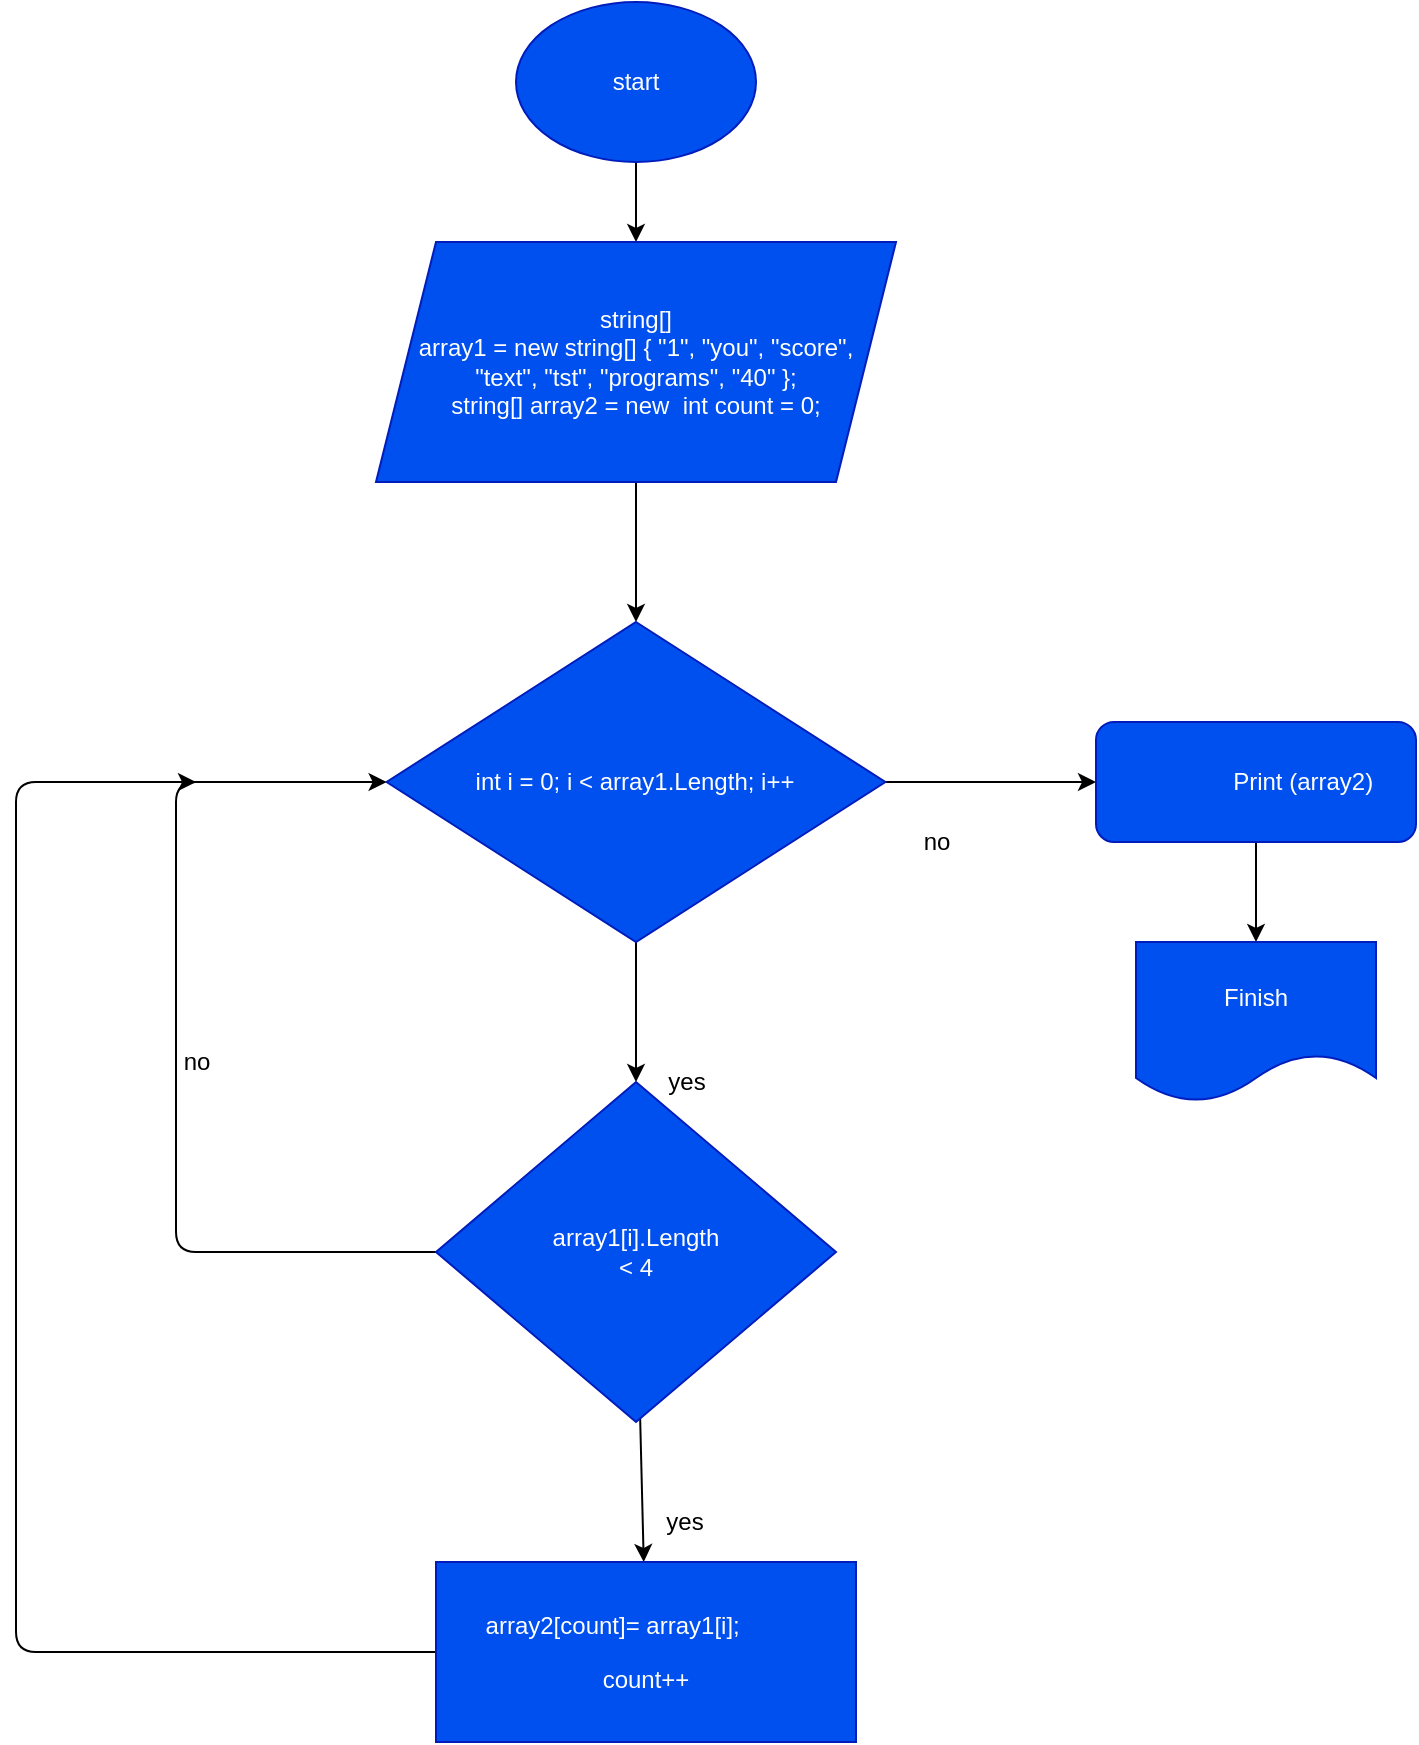 <mxfile>
    <diagram id="GXToArPfFC1jkv1Xn_Wo" name="Страница 1">
        <mxGraphModel dx="1040" dy="516" grid="1" gridSize="10" guides="1" tooltips="1" connect="1" arrows="1" fold="1" page="1" pageScale="1" pageWidth="827" pageHeight="1169" math="0" shadow="0">
            <root>
                <mxCell id="0"/>
                <mxCell id="1" parent="0"/>
                <mxCell id="8" style="edgeStyle=none;html=1;exitX=0.5;exitY=1;exitDx=0;exitDy=0;" edge="1" parent="1" source="10" target="9">
                    <mxGeometry relative="1" as="geometry">
                        <mxPoint x="386.25" y="360" as="targetPoint"/>
                        <mxPoint x="385.661" y="300" as="sourcePoint"/>
                    </mxGeometry>
                </mxCell>
                <mxCell id="4" style="edgeStyle=none;html=1;entryX=0.5;entryY=0;entryDx=0;entryDy=0;" edge="1" parent="1" source="3">
                    <mxGeometry relative="1" as="geometry">
                        <mxPoint x="390" y="120" as="targetPoint"/>
                    </mxGeometry>
                </mxCell>
                <mxCell id="3" value="start" style="ellipse;whiteSpace=wrap;html=1;fillColor=#0050ef;fontColor=#ffffff;strokeColor=#001DBC;" vertex="1" parent="1">
                    <mxGeometry x="330" width="120" height="80" as="geometry"/>
                </mxCell>
                <mxCell id="11" style="edgeStyle=none;html=1;" edge="1" parent="1" source="9" target="12">
                    <mxGeometry relative="1" as="geometry">
                        <mxPoint x="390" y="590" as="targetPoint"/>
                    </mxGeometry>
                </mxCell>
                <mxCell id="21" style="edgeStyle=none;html=1;" edge="1" parent="1" source="9" target="22">
                    <mxGeometry relative="1" as="geometry">
                        <mxPoint x="600" y="440" as="targetPoint"/>
                    </mxGeometry>
                </mxCell>
                <mxCell id="9" value="int i = 0; i &amp;lt; array1.Length; i++" style="rhombus;whiteSpace=wrap;html=1;fillColor=#0050ef;fontColor=#ffffff;strokeColor=#001DBC;" vertex="1" parent="1">
                    <mxGeometry x="265.31" y="310" width="249.38" height="160" as="geometry"/>
                </mxCell>
                <mxCell id="10" value="&lt;p class=&quot;MsoNormal&quot;&gt;&lt;span lang=&quot;EN-US&quot;&gt;string[]&lt;br/&gt;array1 = new string[] { &quot;1&quot;, &quot;you&quot;, &quot;score&quot;,&lt;br/&gt;&quot;text&quot;, &quot;tst&quot;, &quot;programs&quot;, &quot;40&quot; };&lt;br/&gt;string[] array2 = new&amp;nbsp; int count = 0;&lt;/span&gt;&lt;/p&gt;" style="shape=parallelogram;perimeter=parallelogramPerimeter;whiteSpace=wrap;html=1;fixedSize=1;fillColor=#0050ef;size=30;fontColor=#ffffff;strokeColor=#001DBC;" vertex="1" parent="1">
                    <mxGeometry x="260" y="120" width="260" height="120" as="geometry"/>
                </mxCell>
                <mxCell id="13" style="edgeStyle=none;html=1;" edge="1" parent="1" source="12" target="14">
                    <mxGeometry relative="1" as="geometry">
                        <mxPoint x="390" y="810" as="targetPoint"/>
                    </mxGeometry>
                </mxCell>
                <mxCell id="18" style="edgeStyle=none;html=1;entryX=0;entryY=0.5;entryDx=0;entryDy=0;" edge="1" parent="1" source="12" target="9">
                    <mxGeometry relative="1" as="geometry">
                        <mxPoint x="220" y="440" as="targetPoint"/>
                        <Array as="points">
                            <mxPoint x="160" y="625"/>
                            <mxPoint x="160" y="390"/>
                        </Array>
                    </mxGeometry>
                </mxCell>
                <mxCell id="12" value="&lt;p class=&quot;MsoNormal&quot;&gt;&lt;span lang=&quot;EN-US&quot;&gt;array1[i].Length&lt;br/&gt;&amp;lt; 4&lt;/span&gt;&lt;/p&gt;" style="rhombus;whiteSpace=wrap;html=1;fillColor=#0050ef;fontColor=#ffffff;strokeColor=#001DBC;" vertex="1" parent="1">
                    <mxGeometry x="290" y="540" width="200" height="170" as="geometry"/>
                </mxCell>
                <mxCell id="16" style="edgeStyle=none;html=1;" edge="1" parent="1" source="14">
                    <mxGeometry relative="1" as="geometry">
                        <mxPoint x="170" y="390" as="targetPoint"/>
                        <Array as="points">
                            <mxPoint x="80" y="825"/>
                            <mxPoint x="80" y="655"/>
                            <mxPoint x="80" y="390"/>
                        </Array>
                    </mxGeometry>
                </mxCell>
                <mxCell id="14" value="&lt;p class=&quot;MsoNormal&quot;&gt;&lt;span lang=&quot;EN-US&quot;&gt;array2[count]= array1[i];&amp;nbsp; &amp;nbsp; &amp;nbsp; &amp;nbsp; &amp;nbsp;&amp;nbsp;&lt;/span&gt;&lt;/p&gt;&lt;p class=&quot;MsoNormal&quot;&gt;&lt;span lang=&quot;EN-US&quot;&gt;count++&lt;/span&gt;&lt;/p&gt;" style="rounded=0;whiteSpace=wrap;html=1;fillColor=#0050ef;fontColor=#ffffff;strokeColor=#001DBC;" vertex="1" parent="1">
                    <mxGeometry x="290" y="780" width="210" height="90" as="geometry"/>
                </mxCell>
                <mxCell id="19" value="no" style="text;html=1;align=center;verticalAlign=middle;resizable=0;points=[];autosize=1;strokeColor=none;fillColor=none;" vertex="1" parent="1">
                    <mxGeometry x="155" y="520" width="30" height="20" as="geometry"/>
                </mxCell>
                <mxCell id="20" value="yes" style="text;html=1;align=center;verticalAlign=middle;resizable=0;points=[];autosize=1;strokeColor=none;fillColor=none;" vertex="1" parent="1">
                    <mxGeometry x="399" y="750" width="30" height="20" as="geometry"/>
                </mxCell>
                <mxCell id="25" style="edgeStyle=none;html=1;" edge="1" parent="1" source="22" target="26">
                    <mxGeometry relative="1" as="geometry">
                        <mxPoint x="700" y="490" as="targetPoint"/>
                    </mxGeometry>
                </mxCell>
                <mxCell id="22" value="&lt;p class=&quot;MsoNormal&quot; style=&quot;text-indent: 35.4pt&quot;&gt;&lt;span lang=&quot;EN-US&quot;&gt;Print (array2)&lt;/span&gt;&lt;/p&gt;" style="rounded=1;whiteSpace=wrap;html=1;fillColor=#0050ef;fontColor=#ffffff;strokeColor=#001DBC;" vertex="1" parent="1">
                    <mxGeometry x="620" y="360" width="160" height="60" as="geometry"/>
                </mxCell>
                <mxCell id="23" value="no" style="text;html=1;align=center;verticalAlign=middle;resizable=0;points=[];autosize=1;strokeColor=none;fillColor=none;" vertex="1" parent="1">
                    <mxGeometry x="525" y="410" width="30" height="20" as="geometry"/>
                </mxCell>
                <mxCell id="24" value="yes" style="text;html=1;align=center;verticalAlign=middle;resizable=0;points=[];autosize=1;strokeColor=none;fillColor=none;" vertex="1" parent="1">
                    <mxGeometry x="400" y="530" width="30" height="20" as="geometry"/>
                </mxCell>
                <mxCell id="26" value="Finish" style="shape=document;whiteSpace=wrap;html=1;boundedLbl=1;fillColor=#0050ef;fontColor=#ffffff;strokeColor=#001DBC;" vertex="1" parent="1">
                    <mxGeometry x="640" y="470" width="120" height="80" as="geometry"/>
                </mxCell>
            </root>
        </mxGraphModel>
    </diagram>
</mxfile>